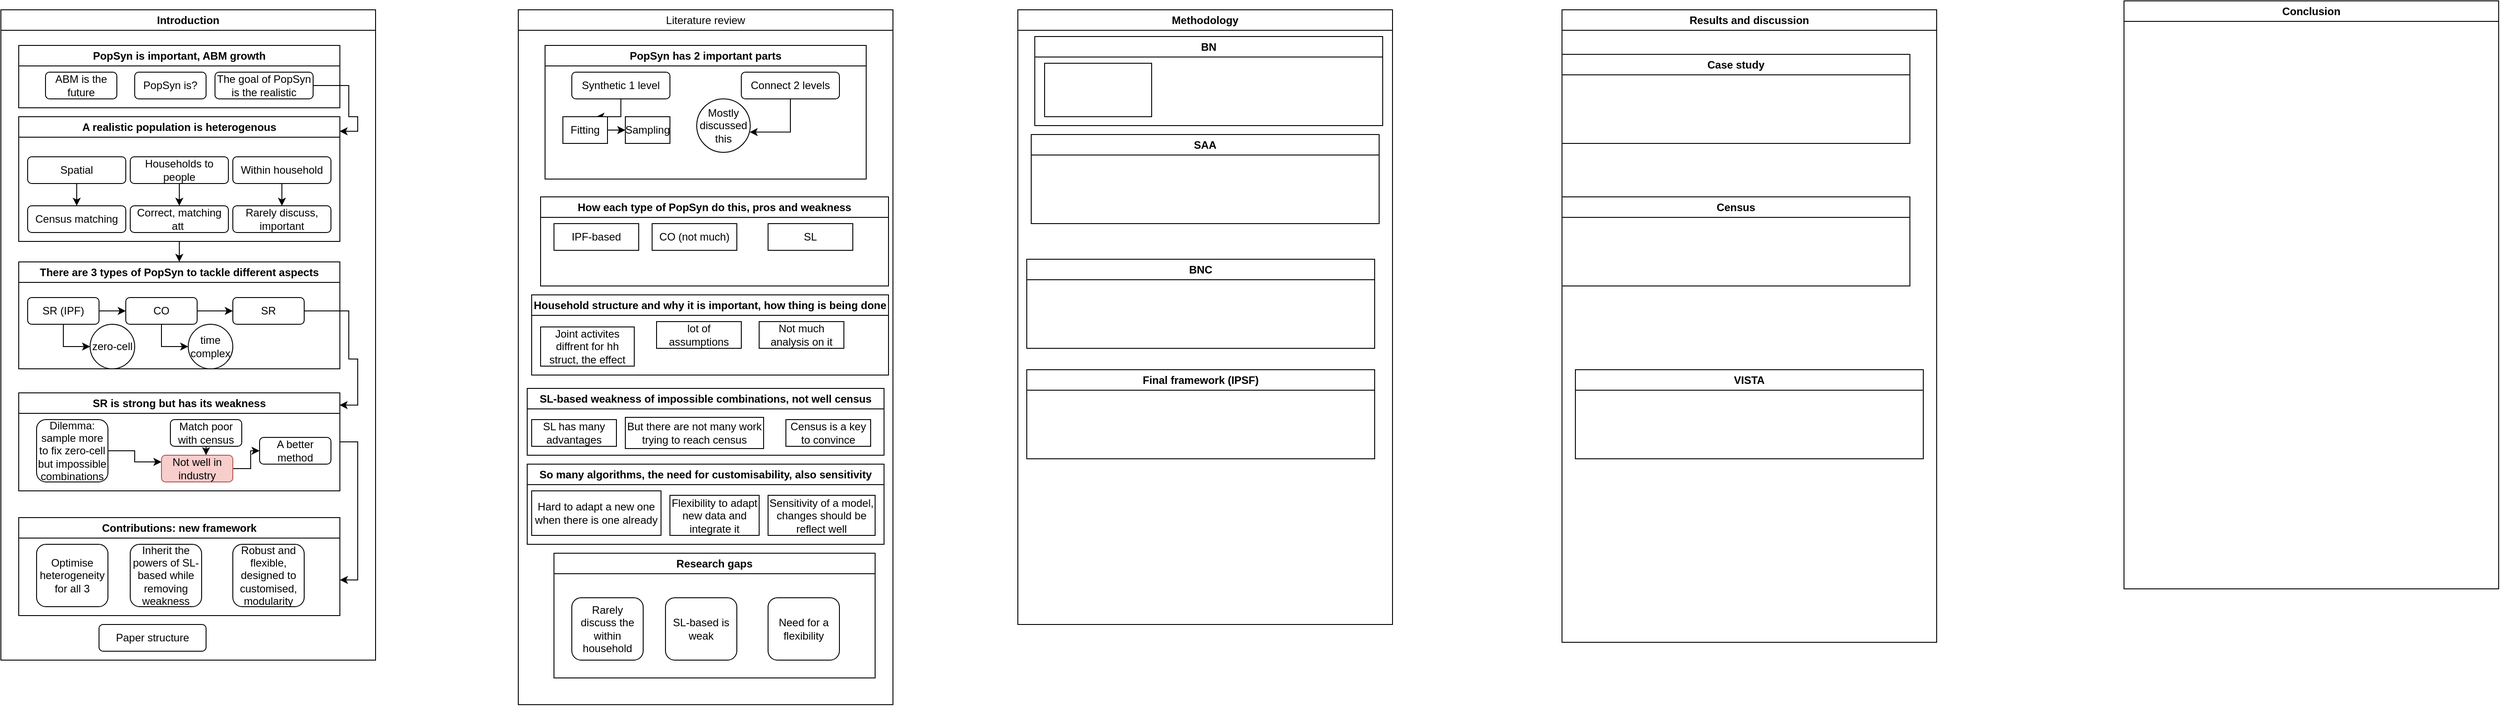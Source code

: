<mxfile version="24.0.2" type="github">
  <diagram name="Page-1" id="E3KpyPitjYsLN0GZDoVW">
    <mxGraphModel dx="794" dy="420" grid="1" gridSize="10" guides="1" tooltips="1" connect="1" arrows="1" fold="1" page="1" pageScale="1" pageWidth="1169" pageHeight="827" math="0" shadow="0">
      <root>
        <mxCell id="0" />
        <mxCell id="1" parent="0" />
        <mxCell id="9JcZxiStbfQCe7SZ0dCE-2" value="Introduction" style="swimlane;whiteSpace=wrap;html=1;" parent="1" vertex="1">
          <mxGeometry x="10" y="10" width="420" height="730" as="geometry" />
        </mxCell>
        <mxCell id="kDhQ7Uan6P-qZiMI29yH-2" value="PopSyn is important, ABM growth" style="swimlane;whiteSpace=wrap;html=1;" parent="9JcZxiStbfQCe7SZ0dCE-2" vertex="1">
          <mxGeometry x="20" y="40" width="360" height="70" as="geometry" />
        </mxCell>
        <mxCell id="kDhQ7Uan6P-qZiMI29yH-62" value="ABM is the future" style="rounded=1;whiteSpace=wrap;html=1;" parent="kDhQ7Uan6P-qZiMI29yH-2" vertex="1">
          <mxGeometry x="30" y="30" width="80" height="30" as="geometry" />
        </mxCell>
        <mxCell id="kDhQ7Uan6P-qZiMI29yH-63" value="PopSyn is?" style="rounded=1;whiteSpace=wrap;html=1;" parent="kDhQ7Uan6P-qZiMI29yH-2" vertex="1">
          <mxGeometry x="130" y="30" width="80" height="30" as="geometry" />
        </mxCell>
        <mxCell id="kDhQ7Uan6P-qZiMI29yH-64" value="The goal of PopSyn is the realistic" style="rounded=1;whiteSpace=wrap;html=1;" parent="kDhQ7Uan6P-qZiMI29yH-2" vertex="1">
          <mxGeometry x="220" y="30" width="110" height="30" as="geometry" />
        </mxCell>
        <mxCell id="kDhQ7Uan6P-qZiMI29yH-3" value="There are 3 types of PopSyn to tackle different aspects" style="swimlane;whiteSpace=wrap;html=1;" parent="9JcZxiStbfQCe7SZ0dCE-2" vertex="1">
          <mxGeometry x="20" y="283" width="360" height="120" as="geometry" />
        </mxCell>
        <mxCell id="kDhQ7Uan6P-qZiMI29yH-18" style="edgeStyle=orthogonalEdgeStyle;rounded=0;orthogonalLoop=1;jettySize=auto;html=1;entryX=0;entryY=0.5;entryDx=0;entryDy=0;" parent="kDhQ7Uan6P-qZiMI29yH-3" source="kDhQ7Uan6P-qZiMI29yH-6" target="kDhQ7Uan6P-qZiMI29yH-17" edge="1">
          <mxGeometry relative="1" as="geometry" />
        </mxCell>
        <mxCell id="kDhQ7Uan6P-qZiMI29yH-22" style="edgeStyle=orthogonalEdgeStyle;rounded=0;orthogonalLoop=1;jettySize=auto;html=1;" parent="kDhQ7Uan6P-qZiMI29yH-3" source="kDhQ7Uan6P-qZiMI29yH-6" target="kDhQ7Uan6P-qZiMI29yH-11" edge="1">
          <mxGeometry relative="1" as="geometry" />
        </mxCell>
        <mxCell id="kDhQ7Uan6P-qZiMI29yH-6" value="SR (IPF)" style="rounded=1;whiteSpace=wrap;html=1;" parent="kDhQ7Uan6P-qZiMI29yH-3" vertex="1">
          <mxGeometry x="10" y="40" width="80" height="30" as="geometry" />
        </mxCell>
        <mxCell id="kDhQ7Uan6P-qZiMI29yH-20" style="edgeStyle=orthogonalEdgeStyle;rounded=0;orthogonalLoop=1;jettySize=auto;html=1;entryX=0;entryY=0.5;entryDx=0;entryDy=0;" parent="kDhQ7Uan6P-qZiMI29yH-3" source="kDhQ7Uan6P-qZiMI29yH-11" target="kDhQ7Uan6P-qZiMI29yH-19" edge="1">
          <mxGeometry relative="1" as="geometry" />
        </mxCell>
        <mxCell id="kDhQ7Uan6P-qZiMI29yH-23" style="edgeStyle=orthogonalEdgeStyle;rounded=0;orthogonalLoop=1;jettySize=auto;html=1;entryX=0;entryY=0.5;entryDx=0;entryDy=0;" parent="kDhQ7Uan6P-qZiMI29yH-3" source="kDhQ7Uan6P-qZiMI29yH-11" target="kDhQ7Uan6P-qZiMI29yH-12" edge="1">
          <mxGeometry relative="1" as="geometry" />
        </mxCell>
        <mxCell id="kDhQ7Uan6P-qZiMI29yH-11" value="CO" style="rounded=1;whiteSpace=wrap;html=1;" parent="kDhQ7Uan6P-qZiMI29yH-3" vertex="1">
          <mxGeometry x="120" y="40" width="80" height="30" as="geometry" />
        </mxCell>
        <mxCell id="kDhQ7Uan6P-qZiMI29yH-12" value="SR" style="rounded=1;whiteSpace=wrap;html=1;" parent="kDhQ7Uan6P-qZiMI29yH-3" vertex="1">
          <mxGeometry x="240" y="40" width="80" height="30" as="geometry" />
        </mxCell>
        <mxCell id="kDhQ7Uan6P-qZiMI29yH-17" value="zero-cell" style="ellipse;whiteSpace=wrap;html=1;aspect=fixed;" parent="kDhQ7Uan6P-qZiMI29yH-3" vertex="1">
          <mxGeometry x="80" y="70" width="50" height="50" as="geometry" />
        </mxCell>
        <mxCell id="kDhQ7Uan6P-qZiMI29yH-19" value="time complex" style="ellipse;whiteSpace=wrap;html=1;aspect=fixed;" parent="kDhQ7Uan6P-qZiMI29yH-3" vertex="1">
          <mxGeometry x="190" y="70" width="50" height="50" as="geometry" />
        </mxCell>
        <mxCell id="kDhQ7Uan6P-qZiMI29yH-162" style="edgeStyle=orthogonalEdgeStyle;rounded=0;orthogonalLoop=1;jettySize=auto;html=1;" parent="9JcZxiStbfQCe7SZ0dCE-2" source="kDhQ7Uan6P-qZiMI29yH-13" edge="1">
          <mxGeometry relative="1" as="geometry">
            <mxPoint x="380" y="640" as="targetPoint" />
            <Array as="points">
              <mxPoint x="400" y="485" />
              <mxPoint x="400" y="640" />
            </Array>
          </mxGeometry>
        </mxCell>
        <mxCell id="kDhQ7Uan6P-qZiMI29yH-13" value="SR is strong but has its weakness" style="swimlane;whiteSpace=wrap;html=1;" parent="9JcZxiStbfQCe7SZ0dCE-2" vertex="1">
          <mxGeometry x="20" y="430" width="360" height="110" as="geometry" />
        </mxCell>
        <mxCell id="kDhQ7Uan6P-qZiMI29yH-28" style="edgeStyle=orthogonalEdgeStyle;rounded=0;orthogonalLoop=1;jettySize=auto;html=1;" parent="kDhQ7Uan6P-qZiMI29yH-13" source="kDhQ7Uan6P-qZiMI29yH-14" target="kDhQ7Uan6P-qZiMI29yH-26" edge="1">
          <mxGeometry relative="1" as="geometry">
            <Array as="points">
              <mxPoint x="190" y="70" />
              <mxPoint x="190" y="70" />
            </Array>
          </mxGeometry>
        </mxCell>
        <mxCell id="kDhQ7Uan6P-qZiMI29yH-14" value="Match poor with census" style="rounded=1;whiteSpace=wrap;html=1;" parent="kDhQ7Uan6P-qZiMI29yH-13" vertex="1">
          <mxGeometry x="170" y="30" width="80" height="30" as="geometry" />
        </mxCell>
        <mxCell id="kDhQ7Uan6P-qZiMI29yH-27" style="edgeStyle=orthogonalEdgeStyle;rounded=0;orthogonalLoop=1;jettySize=auto;html=1;entryX=0;entryY=0.25;entryDx=0;entryDy=0;" parent="kDhQ7Uan6P-qZiMI29yH-13" source="kDhQ7Uan6P-qZiMI29yH-16" target="kDhQ7Uan6P-qZiMI29yH-26" edge="1">
          <mxGeometry relative="1" as="geometry" />
        </mxCell>
        <mxCell id="kDhQ7Uan6P-qZiMI29yH-16" value="Dilemma: sample more to fix zero-cell but impossible combinations" style="rounded=1;whiteSpace=wrap;html=1;" parent="kDhQ7Uan6P-qZiMI29yH-13" vertex="1">
          <mxGeometry x="20" y="30" width="80" height="70" as="geometry" />
        </mxCell>
        <mxCell id="kDhQ7Uan6P-qZiMI29yH-61" style="edgeStyle=orthogonalEdgeStyle;rounded=0;orthogonalLoop=1;jettySize=auto;html=1;entryX=0;entryY=0.5;entryDx=0;entryDy=0;" parent="kDhQ7Uan6P-qZiMI29yH-13" source="kDhQ7Uan6P-qZiMI29yH-26" target="kDhQ7Uan6P-qZiMI29yH-60" edge="1">
          <mxGeometry relative="1" as="geometry" />
        </mxCell>
        <mxCell id="kDhQ7Uan6P-qZiMI29yH-26" value="Not well in industry" style="rounded=1;whiteSpace=wrap;html=1;fillColor=#f8cecc;strokeColor=#b85450;" parent="kDhQ7Uan6P-qZiMI29yH-13" vertex="1">
          <mxGeometry x="160" y="70" width="80" height="30" as="geometry" />
        </mxCell>
        <mxCell id="kDhQ7Uan6P-qZiMI29yH-60" value="A better method" style="rounded=1;whiteSpace=wrap;html=1;" parent="kDhQ7Uan6P-qZiMI29yH-13" vertex="1">
          <mxGeometry x="270" y="50" width="80" height="30" as="geometry" />
        </mxCell>
        <mxCell id="kDhQ7Uan6P-qZiMI29yH-145" style="edgeStyle=orthogonalEdgeStyle;rounded=0;orthogonalLoop=1;jettySize=auto;html=1;" parent="9JcZxiStbfQCe7SZ0dCE-2" source="kDhQ7Uan6P-qZiMI29yH-29" target="kDhQ7Uan6P-qZiMI29yH-3" edge="1">
          <mxGeometry relative="1" as="geometry" />
        </mxCell>
        <mxCell id="kDhQ7Uan6P-qZiMI29yH-29" value="A realistic population is heterogenous" style="swimlane;whiteSpace=wrap;html=1;" parent="9JcZxiStbfQCe7SZ0dCE-2" vertex="1">
          <mxGeometry x="20" y="120" width="360" height="140" as="geometry" />
        </mxCell>
        <mxCell id="kDhQ7Uan6P-qZiMI29yH-142" style="edgeStyle=orthogonalEdgeStyle;rounded=0;orthogonalLoop=1;jettySize=auto;html=1;entryX=0.5;entryY=0;entryDx=0;entryDy=0;" parent="kDhQ7Uan6P-qZiMI29yH-29" source="kDhQ7Uan6P-qZiMI29yH-77" target="kDhQ7Uan6P-qZiMI29yH-107" edge="1">
          <mxGeometry relative="1" as="geometry" />
        </mxCell>
        <mxCell id="kDhQ7Uan6P-qZiMI29yH-77" value="Spatial" style="rounded=1;whiteSpace=wrap;html=1;" parent="kDhQ7Uan6P-qZiMI29yH-29" vertex="1">
          <mxGeometry x="10" y="45" width="110" height="30" as="geometry" />
        </mxCell>
        <mxCell id="kDhQ7Uan6P-qZiMI29yH-143" style="edgeStyle=orthogonalEdgeStyle;rounded=0;orthogonalLoop=1;jettySize=auto;html=1;" parent="kDhQ7Uan6P-qZiMI29yH-29" source="kDhQ7Uan6P-qZiMI29yH-105" target="kDhQ7Uan6P-qZiMI29yH-108" edge="1">
          <mxGeometry relative="1" as="geometry" />
        </mxCell>
        <mxCell id="kDhQ7Uan6P-qZiMI29yH-105" value="Households to people" style="rounded=1;whiteSpace=wrap;html=1;" parent="kDhQ7Uan6P-qZiMI29yH-29" vertex="1">
          <mxGeometry x="125" y="45" width="110" height="30" as="geometry" />
        </mxCell>
        <mxCell id="kDhQ7Uan6P-qZiMI29yH-144" style="edgeStyle=orthogonalEdgeStyle;rounded=0;orthogonalLoop=1;jettySize=auto;html=1;" parent="kDhQ7Uan6P-qZiMI29yH-29" source="kDhQ7Uan6P-qZiMI29yH-106" target="kDhQ7Uan6P-qZiMI29yH-109" edge="1">
          <mxGeometry relative="1" as="geometry" />
        </mxCell>
        <mxCell id="kDhQ7Uan6P-qZiMI29yH-106" value="Within household" style="rounded=1;whiteSpace=wrap;html=1;" parent="kDhQ7Uan6P-qZiMI29yH-29" vertex="1">
          <mxGeometry x="240" y="45" width="110" height="30" as="geometry" />
        </mxCell>
        <mxCell id="kDhQ7Uan6P-qZiMI29yH-107" value="Census matching" style="rounded=1;whiteSpace=wrap;html=1;" parent="kDhQ7Uan6P-qZiMI29yH-29" vertex="1">
          <mxGeometry x="10" y="100" width="110" height="30" as="geometry" />
        </mxCell>
        <mxCell id="kDhQ7Uan6P-qZiMI29yH-108" value="Correct, matching att&amp;nbsp;" style="rounded=1;whiteSpace=wrap;html=1;" parent="kDhQ7Uan6P-qZiMI29yH-29" vertex="1">
          <mxGeometry x="125" y="100" width="110" height="30" as="geometry" />
        </mxCell>
        <mxCell id="kDhQ7Uan6P-qZiMI29yH-109" value="Rarely discuss, important" style="rounded=1;whiteSpace=wrap;html=1;" parent="kDhQ7Uan6P-qZiMI29yH-29" vertex="1">
          <mxGeometry x="240" y="100" width="110" height="30" as="geometry" />
        </mxCell>
        <mxCell id="kDhQ7Uan6P-qZiMI29yH-65" style="edgeStyle=orthogonalEdgeStyle;rounded=0;orthogonalLoop=1;jettySize=auto;html=1;entryX=0.999;entryY=0.117;entryDx=0;entryDy=0;entryPerimeter=0;" parent="9JcZxiStbfQCe7SZ0dCE-2" source="kDhQ7Uan6P-qZiMI29yH-64" target="kDhQ7Uan6P-qZiMI29yH-29" edge="1">
          <mxGeometry relative="1" as="geometry">
            <Array as="points">
              <mxPoint x="390" y="85" />
              <mxPoint x="390" y="120" />
              <mxPoint x="400" y="120" />
              <mxPoint x="400" y="136" />
            </Array>
          </mxGeometry>
        </mxCell>
        <mxCell id="kDhQ7Uan6P-qZiMI29yH-66" style="edgeStyle=orthogonalEdgeStyle;rounded=0;orthogonalLoop=1;jettySize=auto;html=1;entryX=0.999;entryY=0.125;entryDx=0;entryDy=0;entryPerimeter=0;" parent="9JcZxiStbfQCe7SZ0dCE-2" source="kDhQ7Uan6P-qZiMI29yH-12" target="kDhQ7Uan6P-qZiMI29yH-13" edge="1">
          <mxGeometry relative="1" as="geometry">
            <Array as="points">
              <mxPoint x="390" y="338" />
              <mxPoint x="390" y="392" />
              <mxPoint x="400" y="392" />
              <mxPoint x="400" y="444" />
            </Array>
          </mxGeometry>
        </mxCell>
        <mxCell id="kDhQ7Uan6P-qZiMI29yH-147" value="Contributions: new framework" style="swimlane;whiteSpace=wrap;html=1;" parent="9JcZxiStbfQCe7SZ0dCE-2" vertex="1">
          <mxGeometry x="20" y="570" width="360" height="110" as="geometry" />
        </mxCell>
        <mxCell id="kDhQ7Uan6P-qZiMI29yH-151" value="Optimise heterogeneity for all 3" style="rounded=1;whiteSpace=wrap;html=1;" parent="kDhQ7Uan6P-qZiMI29yH-147" vertex="1">
          <mxGeometry x="20" y="30" width="80" height="70" as="geometry" />
        </mxCell>
        <mxCell id="kDhQ7Uan6P-qZiMI29yH-155" value="Inherit the powers of SL-based while removing weakness" style="rounded=1;whiteSpace=wrap;html=1;" parent="kDhQ7Uan6P-qZiMI29yH-147" vertex="1">
          <mxGeometry x="125" y="30" width="80" height="70" as="geometry" />
        </mxCell>
        <mxCell id="kDhQ7Uan6P-qZiMI29yH-159" value="Robust and flexible, designed to customised, modularity" style="rounded=1;whiteSpace=wrap;html=1;" parent="kDhQ7Uan6P-qZiMI29yH-147" vertex="1">
          <mxGeometry x="240" y="30" width="80" height="70" as="geometry" />
        </mxCell>
        <mxCell id="kDhQ7Uan6P-qZiMI29yH-161" value="Paper structure" style="rounded=1;whiteSpace=wrap;html=1;" parent="9JcZxiStbfQCe7SZ0dCE-2" vertex="1">
          <mxGeometry x="110" y="690" width="120" height="30" as="geometry" />
        </mxCell>
        <mxCell id="9JcZxiStbfQCe7SZ0dCE-9" value="Literature review" style="swimlane;whiteSpace=wrap;html=1;fontStyle=0" parent="1" vertex="1">
          <mxGeometry x="590" y="10" width="420" height="780" as="geometry" />
        </mxCell>
        <mxCell id="kDhQ7Uan6P-qZiMI29yH-163" value="PopSyn has 2 important parts" style="swimlane;whiteSpace=wrap;html=1;" parent="9JcZxiStbfQCe7SZ0dCE-9" vertex="1">
          <mxGeometry x="30" y="40" width="360" height="150" as="geometry" />
        </mxCell>
        <mxCell id="kDhQ7Uan6P-qZiMI29yH-190" style="edgeStyle=orthogonalEdgeStyle;rounded=0;orthogonalLoop=1;jettySize=auto;html=1;entryX=0.75;entryY=0;entryDx=0;entryDy=0;" parent="kDhQ7Uan6P-qZiMI29yH-163" source="kDhQ7Uan6P-qZiMI29yH-173" target="kDhQ7Uan6P-qZiMI29yH-188" edge="1">
          <mxGeometry relative="1" as="geometry" />
        </mxCell>
        <mxCell id="kDhQ7Uan6P-qZiMI29yH-173" value="Synthetic 1 level" style="rounded=1;whiteSpace=wrap;html=1;" parent="kDhQ7Uan6P-qZiMI29yH-163" vertex="1">
          <mxGeometry x="30" y="30" width="110" height="30" as="geometry" />
        </mxCell>
        <mxCell id="kDhQ7Uan6P-qZiMI29yH-174" value="Connect 2 levels" style="rounded=1;whiteSpace=wrap;html=1;" parent="kDhQ7Uan6P-qZiMI29yH-163" vertex="1">
          <mxGeometry x="220" y="30" width="110" height="30" as="geometry" />
        </mxCell>
        <mxCell id="kDhQ7Uan6P-qZiMI29yH-175" value="Mostly discussed this" style="ellipse;whiteSpace=wrap;html=1;aspect=fixed;" parent="kDhQ7Uan6P-qZiMI29yH-163" vertex="1">
          <mxGeometry x="170" y="60" width="60" height="60" as="geometry" />
        </mxCell>
        <mxCell id="kDhQ7Uan6P-qZiMI29yH-176" style="edgeStyle=orthogonalEdgeStyle;rounded=0;orthogonalLoop=1;jettySize=auto;html=1;entryX=0.989;entryY=0.621;entryDx=0;entryDy=0;entryPerimeter=0;" parent="kDhQ7Uan6P-qZiMI29yH-163" source="kDhQ7Uan6P-qZiMI29yH-174" target="kDhQ7Uan6P-qZiMI29yH-175" edge="1">
          <mxGeometry relative="1" as="geometry" />
        </mxCell>
        <mxCell id="kDhQ7Uan6P-qZiMI29yH-191" style="edgeStyle=orthogonalEdgeStyle;rounded=0;orthogonalLoop=1;jettySize=auto;html=1;" parent="kDhQ7Uan6P-qZiMI29yH-163" source="kDhQ7Uan6P-qZiMI29yH-188" target="kDhQ7Uan6P-qZiMI29yH-189" edge="1">
          <mxGeometry relative="1" as="geometry" />
        </mxCell>
        <mxCell id="kDhQ7Uan6P-qZiMI29yH-188" value="Fitting" style="rounded=0;whiteSpace=wrap;html=1;" parent="kDhQ7Uan6P-qZiMI29yH-163" vertex="1">
          <mxGeometry x="20" y="80" width="50" height="30" as="geometry" />
        </mxCell>
        <mxCell id="kDhQ7Uan6P-qZiMI29yH-189" value="Sampling" style="rounded=0;whiteSpace=wrap;html=1;" parent="kDhQ7Uan6P-qZiMI29yH-163" vertex="1">
          <mxGeometry x="90" y="80" width="50" height="30" as="geometry" />
        </mxCell>
        <mxCell id="kDhQ7Uan6P-qZiMI29yH-183" value="How each type of PopSyn do this, pros and weakness" style="swimlane;whiteSpace=wrap;html=1;" parent="9JcZxiStbfQCe7SZ0dCE-9" vertex="1">
          <mxGeometry x="25" y="210" width="390" height="100" as="geometry" />
        </mxCell>
        <mxCell id="XoDV8wvF4kE5OMTNRvPN-1" value="IPF-based" style="rounded=0;whiteSpace=wrap;html=1;" vertex="1" parent="kDhQ7Uan6P-qZiMI29yH-183">
          <mxGeometry x="15" y="30" width="95" height="30" as="geometry" />
        </mxCell>
        <mxCell id="XoDV8wvF4kE5OMTNRvPN-2" value="CO (not much)" style="rounded=0;whiteSpace=wrap;html=1;" vertex="1" parent="kDhQ7Uan6P-qZiMI29yH-183">
          <mxGeometry x="125" y="30" width="95" height="30" as="geometry" />
        </mxCell>
        <mxCell id="XoDV8wvF4kE5OMTNRvPN-6" value="SL" style="rounded=0;whiteSpace=wrap;html=1;" vertex="1" parent="kDhQ7Uan6P-qZiMI29yH-183">
          <mxGeometry x="255" y="30" width="95" height="30" as="geometry" />
        </mxCell>
        <mxCell id="kDhQ7Uan6P-qZiMI29yH-205" value="Research gaps" style="swimlane;whiteSpace=wrap;html=1;" parent="9JcZxiStbfQCe7SZ0dCE-9" vertex="1">
          <mxGeometry x="40" y="610" width="360" height="140" as="geometry" />
        </mxCell>
        <mxCell id="kDhQ7Uan6P-qZiMI29yH-206" value="Rarely discuss the within household" style="rounded=1;whiteSpace=wrap;html=1;" parent="kDhQ7Uan6P-qZiMI29yH-205" vertex="1">
          <mxGeometry x="20" y="50" width="80" height="70" as="geometry" />
        </mxCell>
        <mxCell id="kDhQ7Uan6P-qZiMI29yH-207" value="SL-based is weak" style="rounded=1;whiteSpace=wrap;html=1;" parent="kDhQ7Uan6P-qZiMI29yH-205" vertex="1">
          <mxGeometry x="125" y="50" width="80" height="70" as="geometry" />
        </mxCell>
        <mxCell id="kDhQ7Uan6P-qZiMI29yH-208" value="Need for a flexibility" style="rounded=1;whiteSpace=wrap;html=1;" parent="kDhQ7Uan6P-qZiMI29yH-205" vertex="1">
          <mxGeometry x="240" y="50" width="80" height="70" as="geometry" />
        </mxCell>
        <mxCell id="kDhQ7Uan6P-qZiMI29yH-192" value="Household structure and why it is important, how thing is being done" style="swimlane;whiteSpace=wrap;html=1;" parent="9JcZxiStbfQCe7SZ0dCE-9" vertex="1">
          <mxGeometry x="15" y="320" width="400" height="90" as="geometry" />
        </mxCell>
        <mxCell id="kDhQ7Uan6P-qZiMI29yH-217" value="Joint activites diffrent for hh struct, the effect" style="rounded=0;whiteSpace=wrap;html=1;" parent="kDhQ7Uan6P-qZiMI29yH-192" vertex="1">
          <mxGeometry x="10" y="36" width="105" height="44" as="geometry" />
        </mxCell>
        <mxCell id="XoDV8wvF4kE5OMTNRvPN-7" value="lot of assumptions" style="rounded=0;whiteSpace=wrap;html=1;" vertex="1" parent="kDhQ7Uan6P-qZiMI29yH-192">
          <mxGeometry x="140" y="30" width="95" height="30" as="geometry" />
        </mxCell>
        <mxCell id="XoDV8wvF4kE5OMTNRvPN-8" value="Not much analysis on it" style="rounded=0;whiteSpace=wrap;html=1;" vertex="1" parent="kDhQ7Uan6P-qZiMI29yH-192">
          <mxGeometry x="255" y="30" width="95" height="30" as="geometry" />
        </mxCell>
        <mxCell id="kDhQ7Uan6P-qZiMI29yH-209" value="SL-based weakness of impossible combinations, not well census" style="swimlane;whiteSpace=wrap;html=1;" parent="9JcZxiStbfQCe7SZ0dCE-9" vertex="1">
          <mxGeometry x="10" y="425" width="400" height="75" as="geometry" />
        </mxCell>
        <mxCell id="XoDV8wvF4kE5OMTNRvPN-9" value="SL has many advantages" style="rounded=0;whiteSpace=wrap;html=1;" vertex="1" parent="kDhQ7Uan6P-qZiMI29yH-209">
          <mxGeometry x="5" y="35" width="95" height="30" as="geometry" />
        </mxCell>
        <mxCell id="XoDV8wvF4kE5OMTNRvPN-10" value="But there are not many work trying to reach census" style="rounded=0;whiteSpace=wrap;html=1;" vertex="1" parent="kDhQ7Uan6P-qZiMI29yH-209">
          <mxGeometry x="110" y="32.5" width="155" height="35" as="geometry" />
        </mxCell>
        <mxCell id="XoDV8wvF4kE5OMTNRvPN-12" value="Census is a key to convince" style="rounded=0;whiteSpace=wrap;html=1;" vertex="1" parent="kDhQ7Uan6P-qZiMI29yH-209">
          <mxGeometry x="290" y="35" width="95" height="30" as="geometry" />
        </mxCell>
        <mxCell id="kDhQ7Uan6P-qZiMI29yH-210" value="So many algorithms, the need for customisability, also sensitivity" style="swimlane;whiteSpace=wrap;html=1;" parent="9JcZxiStbfQCe7SZ0dCE-9" vertex="1">
          <mxGeometry x="10" y="510" width="400" height="90" as="geometry" />
        </mxCell>
        <mxCell id="XoDV8wvF4kE5OMTNRvPN-11" value="Hard to adapt a new one when there is one already" style="rounded=0;whiteSpace=wrap;html=1;" vertex="1" parent="kDhQ7Uan6P-qZiMI29yH-210">
          <mxGeometry x="5" y="30" width="145" height="50" as="geometry" />
        </mxCell>
        <mxCell id="XoDV8wvF4kE5OMTNRvPN-13" value="Flexibility to adapt new data and integrate it" style="rounded=0;whiteSpace=wrap;html=1;" vertex="1" parent="kDhQ7Uan6P-qZiMI29yH-210">
          <mxGeometry x="160" y="35" width="100" height="45" as="geometry" />
        </mxCell>
        <mxCell id="XoDV8wvF4kE5OMTNRvPN-43" value="Sensitivity of a model, changes should be reflect well" style="rounded=0;whiteSpace=wrap;html=1;" vertex="1" parent="kDhQ7Uan6P-qZiMI29yH-210">
          <mxGeometry x="270" y="35" width="120" height="45" as="geometry" />
        </mxCell>
        <mxCell id="9JcZxiStbfQCe7SZ0dCE-10" value="Methodology" style="swimlane;whiteSpace=wrap;html=1;" parent="1" vertex="1">
          <mxGeometry x="1150" y="10" width="420" height="690" as="geometry" />
        </mxCell>
        <mxCell id="kDhQ7Uan6P-qZiMI29yH-211" value="SAA" style="swimlane;whiteSpace=wrap;html=1;" parent="9JcZxiStbfQCe7SZ0dCE-10" vertex="1">
          <mxGeometry x="15" y="140" width="390" height="100" as="geometry" />
        </mxCell>
        <mxCell id="kDhQ7Uan6P-qZiMI29yH-212" value="BNC" style="swimlane;whiteSpace=wrap;html=1;" parent="9JcZxiStbfQCe7SZ0dCE-10" vertex="1">
          <mxGeometry x="10" y="280" width="390" height="100" as="geometry" />
        </mxCell>
        <mxCell id="kDhQ7Uan6P-qZiMI29yH-213" value="Final framework (IPSF)" style="swimlane;whiteSpace=wrap;html=1;startSize=23;" parent="9JcZxiStbfQCe7SZ0dCE-10" vertex="1">
          <mxGeometry x="10" y="404" width="390" height="100" as="geometry" />
        </mxCell>
        <mxCell id="XoDV8wvF4kE5OMTNRvPN-44" value="BN" style="swimlane;whiteSpace=wrap;html=1;" vertex="1" parent="9JcZxiStbfQCe7SZ0dCE-10">
          <mxGeometry x="19" y="30" width="390" height="100" as="geometry" />
        </mxCell>
        <mxCell id="XoDV8wvF4kE5OMTNRvPN-45" value="" style="rounded=0;whiteSpace=wrap;html=1;" vertex="1" parent="XoDV8wvF4kE5OMTNRvPN-44">
          <mxGeometry x="11" y="30" width="120" height="60" as="geometry" />
        </mxCell>
        <mxCell id="9JcZxiStbfQCe7SZ0dCE-11" value="Results and discussion" style="swimlane;whiteSpace=wrap;html=1;" parent="1" vertex="1">
          <mxGeometry x="1760" y="10" width="420" height="710" as="geometry" />
        </mxCell>
        <mxCell id="kDhQ7Uan6P-qZiMI29yH-214" value="Case study" style="swimlane;whiteSpace=wrap;html=1;" parent="9JcZxiStbfQCe7SZ0dCE-11" vertex="1">
          <mxGeometry y="50" width="390" height="100" as="geometry" />
        </mxCell>
        <mxCell id="kDhQ7Uan6P-qZiMI29yH-215" value="Census" style="swimlane;whiteSpace=wrap;html=1;" parent="9JcZxiStbfQCe7SZ0dCE-11" vertex="1">
          <mxGeometry y="210" width="390" height="100" as="geometry" />
        </mxCell>
        <mxCell id="kDhQ7Uan6P-qZiMI29yH-216" value="VISTA" style="swimlane;whiteSpace=wrap;html=1;" parent="9JcZxiStbfQCe7SZ0dCE-11" vertex="1">
          <mxGeometry x="15" y="404" width="390" height="100" as="geometry" />
        </mxCell>
        <mxCell id="9JcZxiStbfQCe7SZ0dCE-12" value="Conclusion" style="swimlane;whiteSpace=wrap;html=1;" parent="1" vertex="1">
          <mxGeometry x="2390" width="420" height="660" as="geometry" />
        </mxCell>
      </root>
    </mxGraphModel>
  </diagram>
</mxfile>
